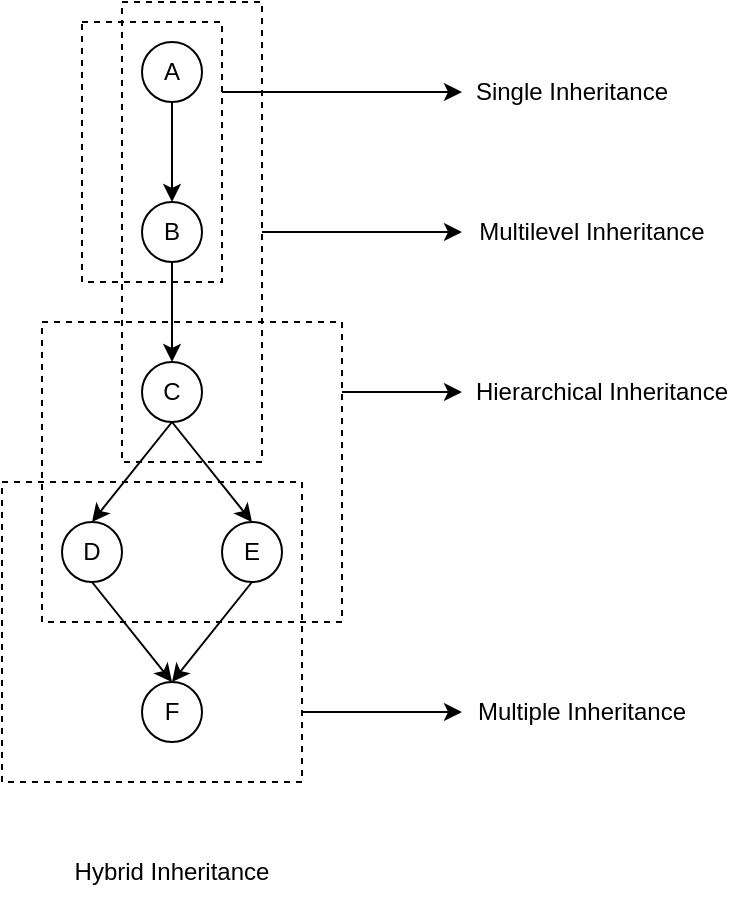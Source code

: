 <mxfile version="22.1.2" type="device">
  <diagram name="Page-1" id="ilADz-mwWo3mh5X2rP8T">
    <mxGraphModel dx="818" dy="531" grid="1" gridSize="10" guides="1" tooltips="1" connect="1" arrows="1" fold="1" page="1" pageScale="1" pageWidth="827" pageHeight="1169" math="0" shadow="0">
      <root>
        <mxCell id="0" />
        <mxCell id="1" parent="0" />
        <mxCell id="VKE2D3eA6fGJhAk98IT1-2" value="A" style="ellipse;whiteSpace=wrap;html=1;aspect=fixed;" vertex="1" parent="1">
          <mxGeometry x="160" y="40" width="30" height="30" as="geometry" />
        </mxCell>
        <mxCell id="VKE2D3eA6fGJhAk98IT1-3" value="B" style="ellipse;whiteSpace=wrap;html=1;aspect=fixed;" vertex="1" parent="1">
          <mxGeometry x="160" y="120" width="30" height="30" as="geometry" />
        </mxCell>
        <mxCell id="VKE2D3eA6fGJhAk98IT1-4" value="C" style="ellipse;whiteSpace=wrap;html=1;aspect=fixed;" vertex="1" parent="1">
          <mxGeometry x="160" y="200" width="30" height="30" as="geometry" />
        </mxCell>
        <mxCell id="VKE2D3eA6fGJhAk98IT1-5" value="D" style="ellipse;whiteSpace=wrap;html=1;aspect=fixed;" vertex="1" parent="1">
          <mxGeometry x="120" y="280" width="30" height="30" as="geometry" />
        </mxCell>
        <mxCell id="VKE2D3eA6fGJhAk98IT1-6" value="E" style="ellipse;whiteSpace=wrap;html=1;aspect=fixed;" vertex="1" parent="1">
          <mxGeometry x="200" y="280" width="30" height="30" as="geometry" />
        </mxCell>
        <mxCell id="VKE2D3eA6fGJhAk98IT1-7" value="F" style="ellipse;whiteSpace=wrap;html=1;aspect=fixed;" vertex="1" parent="1">
          <mxGeometry x="160" y="360" width="30" height="30" as="geometry" />
        </mxCell>
        <mxCell id="VKE2D3eA6fGJhAk98IT1-8" value="" style="endArrow=classic;html=1;rounded=0;exitX=0.5;exitY=1;exitDx=0;exitDy=0;entryX=0.5;entryY=0;entryDx=0;entryDy=0;" edge="1" parent="1" source="VKE2D3eA6fGJhAk98IT1-2" target="VKE2D3eA6fGJhAk98IT1-3">
          <mxGeometry width="50" height="50" relative="1" as="geometry">
            <mxPoint x="440" y="110" as="sourcePoint" />
            <mxPoint x="490" y="60" as="targetPoint" />
          </mxGeometry>
        </mxCell>
        <mxCell id="VKE2D3eA6fGJhAk98IT1-9" value="" style="endArrow=classic;html=1;rounded=0;exitX=0.5;exitY=1;exitDx=0;exitDy=0;" edge="1" parent="1" source="VKE2D3eA6fGJhAk98IT1-3" target="VKE2D3eA6fGJhAk98IT1-4">
          <mxGeometry width="50" height="50" relative="1" as="geometry">
            <mxPoint x="185" y="80" as="sourcePoint" />
            <mxPoint x="185" y="130" as="targetPoint" />
          </mxGeometry>
        </mxCell>
        <mxCell id="VKE2D3eA6fGJhAk98IT1-14" value="" style="rounded=0;whiteSpace=wrap;html=1;fillColor=none;dashed=1;" vertex="1" parent="1">
          <mxGeometry x="130" y="30" width="70" height="130" as="geometry" />
        </mxCell>
        <mxCell id="VKE2D3eA6fGJhAk98IT1-10" value="" style="endArrow=classic;html=1;rounded=0;exitX=0.5;exitY=1;exitDx=0;exitDy=0;entryX=0.5;entryY=0;entryDx=0;entryDy=0;" edge="1" parent="1" source="VKE2D3eA6fGJhAk98IT1-4" target="VKE2D3eA6fGJhAk98IT1-6">
          <mxGeometry width="50" height="50" relative="1" as="geometry">
            <mxPoint x="185" y="160" as="sourcePoint" />
            <mxPoint x="185" y="210" as="targetPoint" />
          </mxGeometry>
        </mxCell>
        <mxCell id="VKE2D3eA6fGJhAk98IT1-11" value="" style="endArrow=classic;html=1;rounded=0;exitX=0.5;exitY=1;exitDx=0;exitDy=0;entryX=0.5;entryY=0;entryDx=0;entryDy=0;" edge="1" parent="1" source="VKE2D3eA6fGJhAk98IT1-4" target="VKE2D3eA6fGJhAk98IT1-5">
          <mxGeometry width="50" height="50" relative="1" as="geometry">
            <mxPoint x="185" y="240" as="sourcePoint" />
            <mxPoint x="225" y="290" as="targetPoint" />
          </mxGeometry>
        </mxCell>
        <mxCell id="VKE2D3eA6fGJhAk98IT1-15" value="" style="rounded=0;whiteSpace=wrap;html=1;fillColor=none;dashed=1;" vertex="1" parent="1">
          <mxGeometry x="150" y="20" width="70" height="230" as="geometry" />
        </mxCell>
        <mxCell id="VKE2D3eA6fGJhAk98IT1-12" value="" style="endArrow=classic;html=1;rounded=0;exitX=0.5;exitY=1;exitDx=0;exitDy=0;entryX=0.5;entryY=0;entryDx=0;entryDy=0;" edge="1" parent="1" source="VKE2D3eA6fGJhAk98IT1-6" target="VKE2D3eA6fGJhAk98IT1-7">
          <mxGeometry width="50" height="50" relative="1" as="geometry">
            <mxPoint x="185" y="240" as="sourcePoint" />
            <mxPoint x="145" y="290" as="targetPoint" />
          </mxGeometry>
        </mxCell>
        <mxCell id="VKE2D3eA6fGJhAk98IT1-13" value="" style="endArrow=classic;html=1;rounded=0;exitX=0.5;exitY=1;exitDx=0;exitDy=0;entryX=0.5;entryY=0;entryDx=0;entryDy=0;" edge="1" parent="1" source="VKE2D3eA6fGJhAk98IT1-5" target="VKE2D3eA6fGJhAk98IT1-7">
          <mxGeometry width="50" height="50" relative="1" as="geometry">
            <mxPoint x="225" y="320" as="sourcePoint" />
            <mxPoint x="185" y="370" as="targetPoint" />
          </mxGeometry>
        </mxCell>
        <mxCell id="VKE2D3eA6fGJhAk98IT1-16" value="" style="rounded=0;whiteSpace=wrap;html=1;fillColor=none;dashed=1;" vertex="1" parent="1">
          <mxGeometry x="110" y="180" width="150" height="150" as="geometry" />
        </mxCell>
        <mxCell id="VKE2D3eA6fGJhAk98IT1-17" value="" style="rounded=0;whiteSpace=wrap;html=1;fillColor=none;dashed=1;" vertex="1" parent="1">
          <mxGeometry x="90" y="260" width="150" height="150" as="geometry" />
        </mxCell>
        <mxCell id="VKE2D3eA6fGJhAk98IT1-18" value="Single Inheritance" style="text;html=1;strokeColor=none;fillColor=none;align=center;verticalAlign=middle;whiteSpace=wrap;rounded=0;" vertex="1" parent="1">
          <mxGeometry x="320" y="50" width="110" height="30" as="geometry" />
        </mxCell>
        <mxCell id="VKE2D3eA6fGJhAk98IT1-19" value="Multilevel Inheritance" style="text;html=1;strokeColor=none;fillColor=none;align=center;verticalAlign=middle;whiteSpace=wrap;rounded=0;" vertex="1" parent="1">
          <mxGeometry x="320" y="120" width="130" height="30" as="geometry" />
        </mxCell>
        <mxCell id="VKE2D3eA6fGJhAk98IT1-20" value="Multiple Inheritance" style="text;html=1;strokeColor=none;fillColor=none;align=center;verticalAlign=middle;whiteSpace=wrap;rounded=0;" vertex="1" parent="1">
          <mxGeometry x="320" y="360" width="120" height="30" as="geometry" />
        </mxCell>
        <mxCell id="VKE2D3eA6fGJhAk98IT1-21" value="Hierarchical Inheritance" style="text;html=1;strokeColor=none;fillColor=none;align=center;verticalAlign=middle;whiteSpace=wrap;rounded=0;" vertex="1" parent="1">
          <mxGeometry x="320" y="200" width="140" height="30" as="geometry" />
        </mxCell>
        <mxCell id="VKE2D3eA6fGJhAk98IT1-22" value="Hybrid Inheritance" style="text;html=1;strokeColor=none;fillColor=none;align=center;verticalAlign=middle;whiteSpace=wrap;rounded=0;" vertex="1" parent="1">
          <mxGeometry x="105" y="440" width="140" height="30" as="geometry" />
        </mxCell>
        <mxCell id="VKE2D3eA6fGJhAk98IT1-23" value="" style="endArrow=classic;html=1;rounded=0;entryX=0;entryY=0.5;entryDx=0;entryDy=0;" edge="1" parent="1" target="VKE2D3eA6fGJhAk98IT1-18">
          <mxGeometry width="50" height="50" relative="1" as="geometry">
            <mxPoint x="200" y="65" as="sourcePoint" />
            <mxPoint x="300" y="30" as="targetPoint" />
          </mxGeometry>
        </mxCell>
        <mxCell id="VKE2D3eA6fGJhAk98IT1-24" value="" style="endArrow=classic;html=1;rounded=0;exitX=1;exitY=0.5;exitDx=0;exitDy=0;entryX=0;entryY=0.5;entryDx=0;entryDy=0;" edge="1" parent="1" source="VKE2D3eA6fGJhAk98IT1-15" target="VKE2D3eA6fGJhAk98IT1-19">
          <mxGeometry width="50" height="50" relative="1" as="geometry">
            <mxPoint x="230" y="88" as="sourcePoint" />
            <mxPoint x="330" y="75" as="targetPoint" />
          </mxGeometry>
        </mxCell>
        <mxCell id="VKE2D3eA6fGJhAk98IT1-25" value="" style="endArrow=classic;html=1;rounded=0;entryX=0;entryY=0.5;entryDx=0;entryDy=0;" edge="1" parent="1" target="VKE2D3eA6fGJhAk98IT1-20">
          <mxGeometry width="50" height="50" relative="1" as="geometry">
            <mxPoint x="240" y="375" as="sourcePoint" />
            <mxPoint x="590" y="260" as="targetPoint" />
          </mxGeometry>
        </mxCell>
        <mxCell id="VKE2D3eA6fGJhAk98IT1-26" value="" style="endArrow=classic;html=1;rounded=0;entryX=0;entryY=0.5;entryDx=0;entryDy=0;" edge="1" parent="1" target="VKE2D3eA6fGJhAk98IT1-21">
          <mxGeometry width="50" height="50" relative="1" as="geometry">
            <mxPoint x="260" y="215" as="sourcePoint" />
            <mxPoint x="470" y="420" as="targetPoint" />
          </mxGeometry>
        </mxCell>
      </root>
    </mxGraphModel>
  </diagram>
</mxfile>
